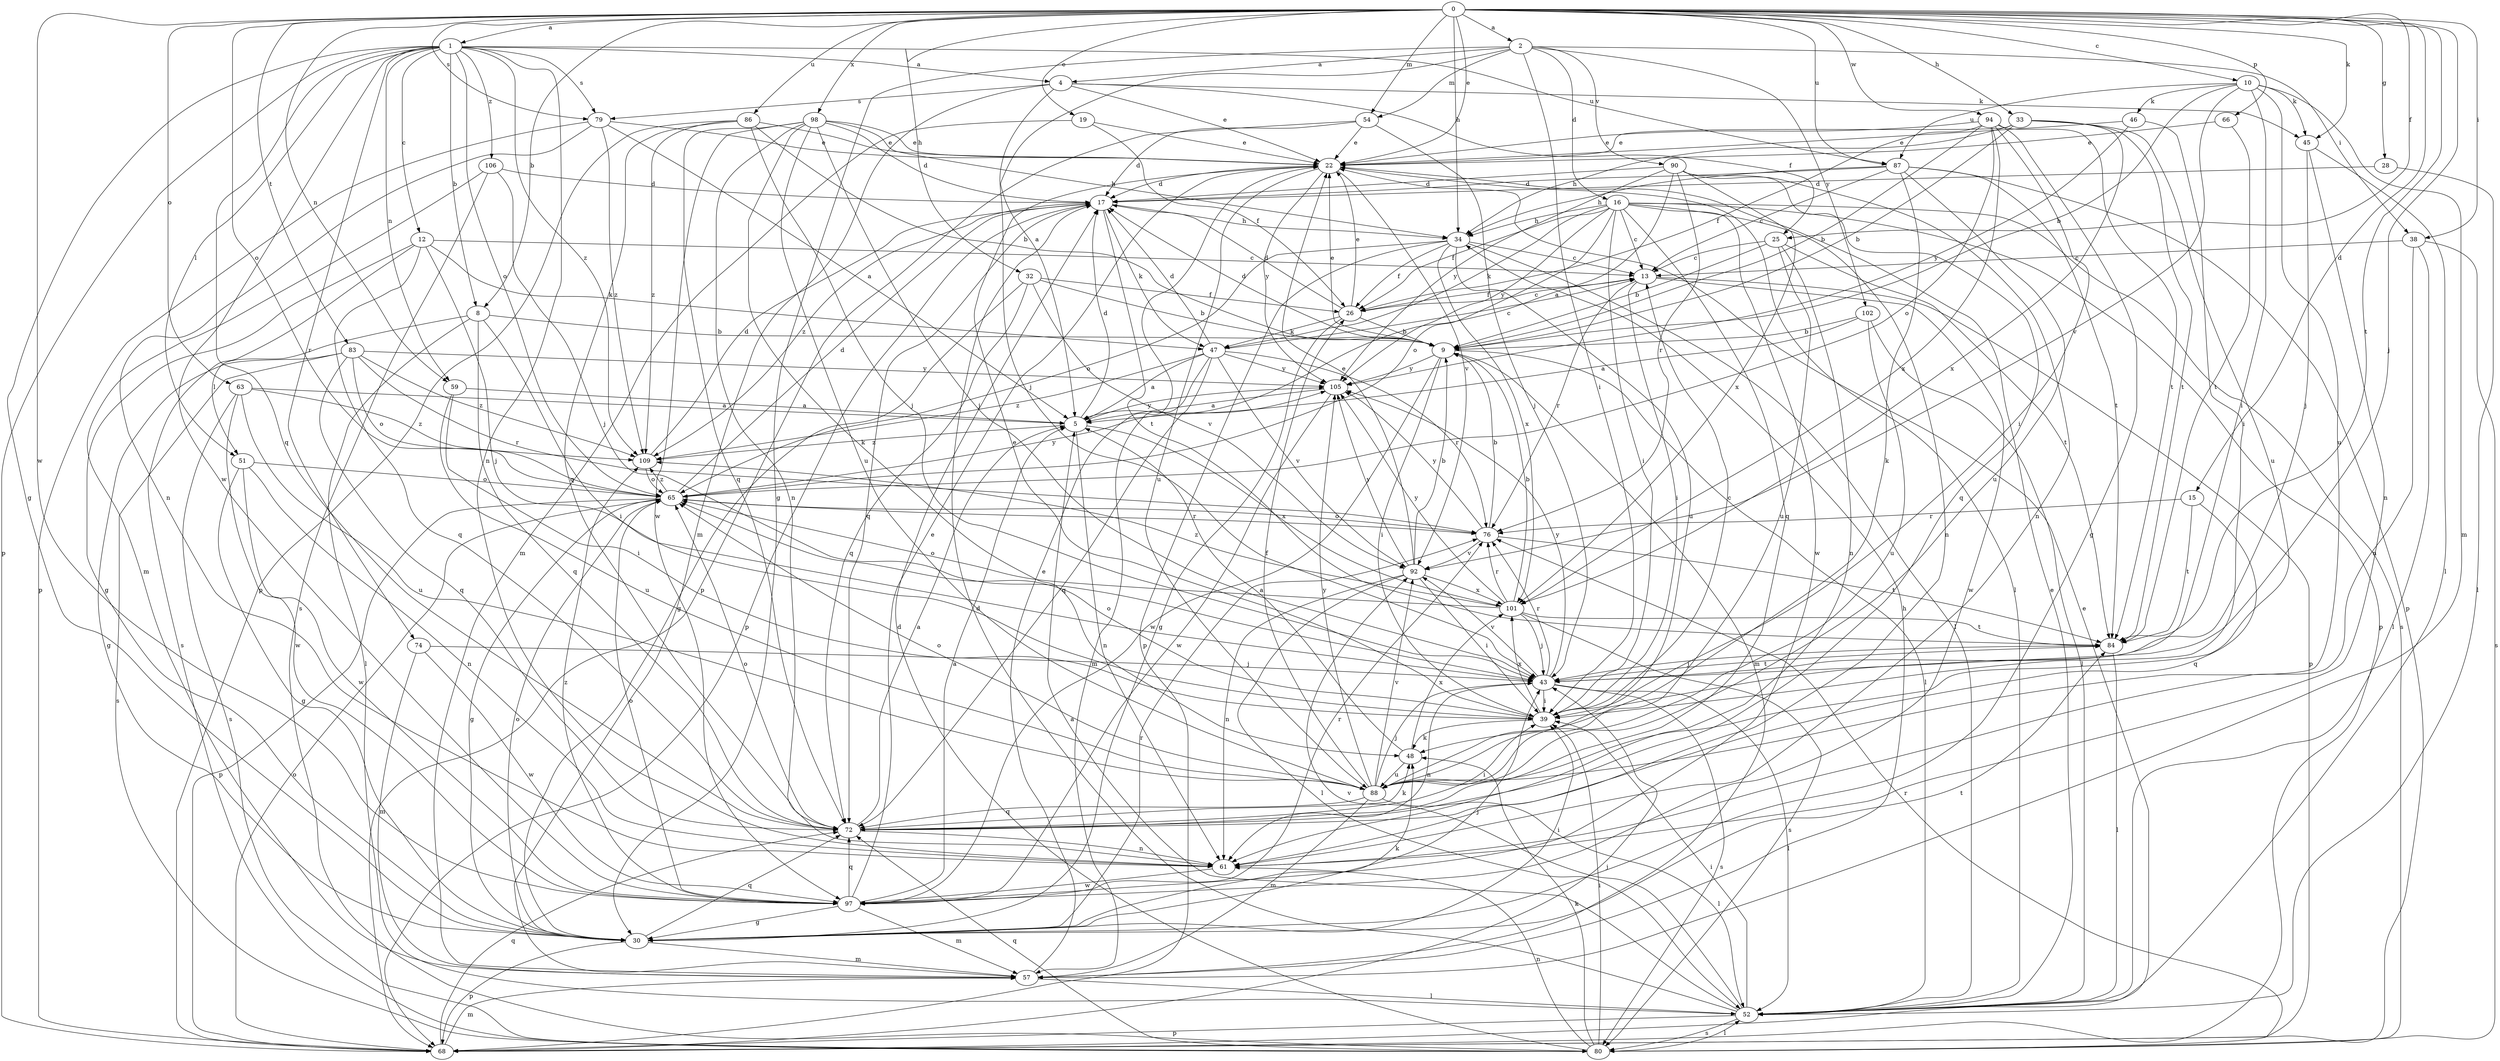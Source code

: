 strict digraph  {
0;
1;
2;
4;
5;
8;
9;
10;
12;
13;
15;
16;
17;
19;
22;
25;
26;
28;
30;
32;
33;
34;
38;
39;
43;
45;
46;
47;
48;
51;
52;
54;
57;
59;
61;
63;
65;
66;
68;
72;
74;
76;
79;
80;
83;
84;
86;
87;
88;
90;
92;
94;
97;
98;
101;
102;
105;
106;
109;
0 -> 1  [label=a];
0 -> 2  [label=a];
0 -> 8  [label=b];
0 -> 10  [label=c];
0 -> 15  [label=d];
0 -> 19  [label=e];
0 -> 22  [label=e];
0 -> 25  [label=f];
0 -> 28  [label=g];
0 -> 32  [label=h];
0 -> 33  [label=h];
0 -> 34  [label=h];
0 -> 38  [label=i];
0 -> 43  [label=j];
0 -> 45  [label=k];
0 -> 54  [label=m];
0 -> 59  [label=n];
0 -> 63  [label=o];
0 -> 65  [label=o];
0 -> 66  [label=p];
0 -> 79  [label=s];
0 -> 83  [label=t];
0 -> 84  [label=t];
0 -> 86  [label=u];
0 -> 87  [label=u];
0 -> 94  [label=w];
0 -> 97  [label=w];
0 -> 98  [label=x];
1 -> 4  [label=a];
1 -> 8  [label=b];
1 -> 12  [label=c];
1 -> 30  [label=g];
1 -> 51  [label=l];
1 -> 59  [label=n];
1 -> 61  [label=n];
1 -> 65  [label=o];
1 -> 68  [label=p];
1 -> 72  [label=q];
1 -> 74  [label=r];
1 -> 79  [label=s];
1 -> 87  [label=u];
1 -> 97  [label=w];
1 -> 106  [label=z];
1 -> 109  [label=z];
2 -> 4  [label=a];
2 -> 5  [label=a];
2 -> 16  [label=d];
2 -> 30  [label=g];
2 -> 38  [label=i];
2 -> 39  [label=i];
2 -> 54  [label=m];
2 -> 90  [label=v];
2 -> 102  [label=y];
4 -> 22  [label=e];
4 -> 25  [label=f];
4 -> 43  [label=j];
4 -> 45  [label=k];
4 -> 57  [label=m];
4 -> 79  [label=s];
5 -> 17  [label=d];
5 -> 61  [label=n];
5 -> 101  [label=x];
5 -> 105  [label=y];
5 -> 109  [label=z];
8 -> 9  [label=b];
8 -> 39  [label=i];
8 -> 51  [label=l];
8 -> 52  [label=l];
8 -> 72  [label=q];
9 -> 17  [label=d];
9 -> 22  [label=e];
9 -> 39  [label=i];
9 -> 52  [label=l];
9 -> 57  [label=m];
9 -> 97  [label=w];
9 -> 105  [label=y];
10 -> 9  [label=b];
10 -> 39  [label=i];
10 -> 45  [label=k];
10 -> 46  [label=k];
10 -> 57  [label=m];
10 -> 87  [label=u];
10 -> 88  [label=u];
10 -> 92  [label=v];
12 -> 13  [label=c];
12 -> 30  [label=g];
12 -> 43  [label=j];
12 -> 47  [label=k];
12 -> 72  [label=q];
12 -> 80  [label=s];
13 -> 26  [label=f];
13 -> 39  [label=i];
13 -> 68  [label=p];
13 -> 76  [label=r];
13 -> 97  [label=w];
15 -> 72  [label=q];
15 -> 76  [label=r];
15 -> 84  [label=t];
16 -> 13  [label=c];
16 -> 26  [label=f];
16 -> 34  [label=h];
16 -> 39  [label=i];
16 -> 47  [label=k];
16 -> 61  [label=n];
16 -> 65  [label=o];
16 -> 68  [label=p];
16 -> 72  [label=q];
16 -> 80  [label=s];
16 -> 97  [label=w];
16 -> 105  [label=y];
17 -> 34  [label=h];
17 -> 47  [label=k];
17 -> 68  [label=p];
17 -> 72  [label=q];
17 -> 84  [label=t];
17 -> 109  [label=z];
19 -> 22  [label=e];
19 -> 26  [label=f];
19 -> 57  [label=m];
22 -> 17  [label=d];
22 -> 52  [label=l];
22 -> 88  [label=u];
22 -> 92  [label=v];
22 -> 105  [label=y];
25 -> 9  [label=b];
25 -> 13  [label=c];
25 -> 61  [label=n];
25 -> 84  [label=t];
25 -> 88  [label=u];
26 -> 9  [label=b];
26 -> 13  [label=c];
26 -> 17  [label=d];
26 -> 22  [label=e];
26 -> 30  [label=g];
26 -> 47  [label=k];
28 -> 17  [label=d];
28 -> 52  [label=l];
30 -> 39  [label=i];
30 -> 43  [label=j];
30 -> 48  [label=k];
30 -> 57  [label=m];
30 -> 65  [label=o];
30 -> 68  [label=p];
30 -> 72  [label=q];
30 -> 76  [label=r];
30 -> 84  [label=t];
32 -> 9  [label=b];
32 -> 26  [label=f];
32 -> 30  [label=g];
32 -> 72  [label=q];
32 -> 92  [label=v];
33 -> 9  [label=b];
33 -> 22  [label=e];
33 -> 34  [label=h];
33 -> 84  [label=t];
33 -> 88  [label=u];
33 -> 101  [label=x];
34 -> 13  [label=c];
34 -> 26  [label=f];
34 -> 52  [label=l];
34 -> 65  [label=o];
34 -> 68  [label=p];
34 -> 88  [label=u];
34 -> 101  [label=x];
38 -> 13  [label=c];
38 -> 52  [label=l];
38 -> 61  [label=n];
38 -> 80  [label=s];
39 -> 13  [label=c];
39 -> 22  [label=e];
39 -> 48  [label=k];
39 -> 65  [label=o];
39 -> 101  [label=x];
43 -> 39  [label=i];
43 -> 52  [label=l];
43 -> 61  [label=n];
43 -> 76  [label=r];
43 -> 80  [label=s];
43 -> 84  [label=t];
43 -> 92  [label=v];
43 -> 105  [label=y];
45 -> 43  [label=j];
45 -> 52  [label=l];
45 -> 61  [label=n];
46 -> 22  [label=e];
46 -> 39  [label=i];
46 -> 105  [label=y];
47 -> 5  [label=a];
47 -> 13  [label=c];
47 -> 17  [label=d];
47 -> 57  [label=m];
47 -> 72  [label=q];
47 -> 76  [label=r];
47 -> 92  [label=v];
47 -> 105  [label=y];
47 -> 109  [label=z];
48 -> 5  [label=a];
48 -> 88  [label=u];
48 -> 101  [label=x];
51 -> 30  [label=g];
51 -> 61  [label=n];
51 -> 65  [label=o];
51 -> 97  [label=w];
52 -> 5  [label=a];
52 -> 17  [label=d];
52 -> 22  [label=e];
52 -> 39  [label=i];
52 -> 68  [label=p];
52 -> 80  [label=s];
52 -> 92  [label=v];
54 -> 17  [label=d];
54 -> 22  [label=e];
54 -> 43  [label=j];
54 -> 68  [label=p];
57 -> 22  [label=e];
57 -> 34  [label=h];
57 -> 52  [label=l];
59 -> 5  [label=a];
59 -> 39  [label=i];
59 -> 88  [label=u];
61 -> 97  [label=w];
63 -> 5  [label=a];
63 -> 80  [label=s];
63 -> 88  [label=u];
63 -> 97  [label=w];
63 -> 109  [label=z];
65 -> 17  [label=d];
65 -> 30  [label=g];
65 -> 68  [label=p];
65 -> 76  [label=r];
65 -> 105  [label=y];
65 -> 109  [label=z];
66 -> 22  [label=e];
66 -> 84  [label=t];
68 -> 22  [label=e];
68 -> 43  [label=j];
68 -> 57  [label=m];
68 -> 65  [label=o];
68 -> 72  [label=q];
72 -> 5  [label=a];
72 -> 39  [label=i];
72 -> 48  [label=k];
72 -> 61  [label=n];
72 -> 65  [label=o];
74 -> 43  [label=j];
74 -> 57  [label=m];
74 -> 97  [label=w];
76 -> 9  [label=b];
76 -> 65  [label=o];
76 -> 84  [label=t];
76 -> 92  [label=v];
76 -> 105  [label=y];
79 -> 5  [label=a];
79 -> 22  [label=e];
79 -> 61  [label=n];
79 -> 68  [label=p];
79 -> 109  [label=z];
80 -> 17  [label=d];
80 -> 39  [label=i];
80 -> 48  [label=k];
80 -> 52  [label=l];
80 -> 61  [label=n];
80 -> 72  [label=q];
80 -> 76  [label=r];
83 -> 30  [label=g];
83 -> 65  [label=o];
83 -> 72  [label=q];
83 -> 76  [label=r];
83 -> 80  [label=s];
83 -> 105  [label=y];
83 -> 109  [label=z];
84 -> 43  [label=j];
84 -> 52  [label=l];
86 -> 9  [label=b];
86 -> 22  [label=e];
86 -> 43  [label=j];
86 -> 68  [label=p];
86 -> 72  [label=q];
86 -> 109  [label=z];
87 -> 13  [label=c];
87 -> 17  [label=d];
87 -> 34  [label=h];
87 -> 48  [label=k];
87 -> 68  [label=p];
87 -> 84  [label=t];
87 -> 88  [label=u];
88 -> 26  [label=f];
88 -> 43  [label=j];
88 -> 52  [label=l];
88 -> 57  [label=m];
88 -> 65  [label=o];
88 -> 72  [label=q];
88 -> 92  [label=v];
88 -> 105  [label=y];
90 -> 5  [label=a];
90 -> 17  [label=d];
90 -> 61  [label=n];
90 -> 72  [label=q];
90 -> 76  [label=r];
90 -> 101  [label=x];
90 -> 105  [label=y];
92 -> 9  [label=b];
92 -> 22  [label=e];
92 -> 39  [label=i];
92 -> 52  [label=l];
92 -> 61  [label=n];
92 -> 101  [label=x];
92 -> 105  [label=y];
94 -> 9  [label=b];
94 -> 22  [label=e];
94 -> 26  [label=f];
94 -> 30  [label=g];
94 -> 39  [label=i];
94 -> 65  [label=o];
94 -> 84  [label=t];
94 -> 101  [label=x];
97 -> 5  [label=a];
97 -> 22  [label=e];
97 -> 30  [label=g];
97 -> 57  [label=m];
97 -> 65  [label=o];
97 -> 72  [label=q];
97 -> 76  [label=r];
97 -> 109  [label=z];
98 -> 17  [label=d];
98 -> 22  [label=e];
98 -> 34  [label=h];
98 -> 43  [label=j];
98 -> 48  [label=k];
98 -> 61  [label=n];
98 -> 72  [label=q];
98 -> 88  [label=u];
98 -> 97  [label=w];
101 -> 9  [label=b];
101 -> 43  [label=j];
101 -> 65  [label=o];
101 -> 76  [label=r];
101 -> 80  [label=s];
101 -> 84  [label=t];
101 -> 105  [label=y];
101 -> 109  [label=z];
102 -> 5  [label=a];
102 -> 9  [label=b];
102 -> 52  [label=l];
102 -> 88  [label=u];
105 -> 5  [label=a];
105 -> 97  [label=w];
106 -> 17  [label=d];
106 -> 43  [label=j];
106 -> 57  [label=m];
106 -> 80  [label=s];
109 -> 17  [label=d];
109 -> 65  [label=o];
}
